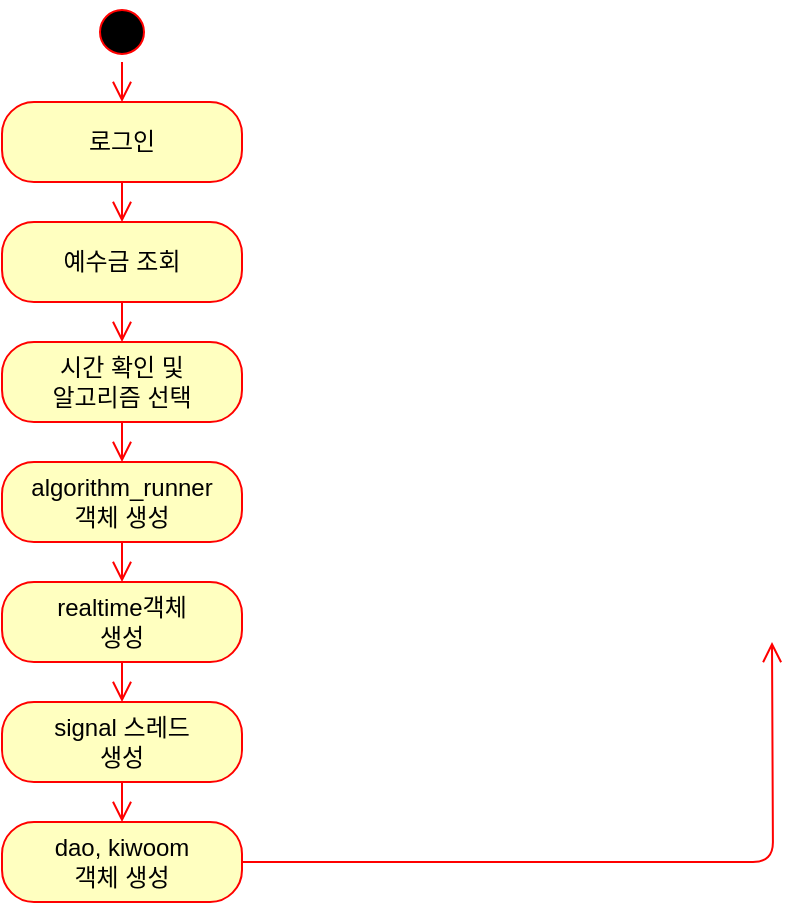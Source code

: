 <mxfile version="13.10.0" type="embed">
    <diagram id="C5RBs43oDa-KdzZeNtuy" name="Page-1">
        <mxGraphModel dx="1098" dy="638" grid="1" gridSize="10" guides="1" tooltips="1" connect="1" arrows="1" fold="1" page="1" pageScale="1" pageWidth="827" pageHeight="1169" math="0" shadow="0">
            <root>
                <mxCell id="WIyWlLk6GJQsqaUBKTNV-0"/>
                <mxCell id="WIyWlLk6GJQsqaUBKTNV-1" parent="WIyWlLk6GJQsqaUBKTNV-0"/>
                <mxCell id="30" value="" style="ellipse;html=1;shape=startState;fillColor=#000000;strokeColor=#ff0000;" vertex="1" parent="WIyWlLk6GJQsqaUBKTNV-1">
                    <mxGeometry x="70" y="240" width="30" height="30" as="geometry"/>
                </mxCell>
                <mxCell id="31" value="" style="edgeStyle=orthogonalEdgeStyle;html=1;verticalAlign=bottom;endArrow=open;endSize=8;strokeColor=#ff0000;entryX=0.5;entryY=0;entryDx=0;entryDy=0;" edge="1" source="30" parent="WIyWlLk6GJQsqaUBKTNV-1" target="32">
                    <mxGeometry relative="1" as="geometry">
                        <mxPoint x="85" y="330" as="targetPoint"/>
                    </mxGeometry>
                </mxCell>
                <mxCell id="32" value="로그인" style="rounded=1;whiteSpace=wrap;html=1;arcSize=40;fontColor=#000000;fillColor=#ffffc0;strokeColor=#ff0000;" vertex="1" parent="WIyWlLk6GJQsqaUBKTNV-1">
                    <mxGeometry x="25" y="290" width="120" height="40" as="geometry"/>
                </mxCell>
                <mxCell id="33" value="" style="edgeStyle=orthogonalEdgeStyle;html=1;verticalAlign=bottom;endArrow=open;endSize=8;strokeColor=#ff0000;entryX=0.5;entryY=0;entryDx=0;entryDy=0;" edge="1" source="32" parent="WIyWlLk6GJQsqaUBKTNV-1" target="34">
                    <mxGeometry relative="1" as="geometry">
                        <mxPoint x="120" y="490" as="targetPoint"/>
                    </mxGeometry>
                </mxCell>
                <mxCell id="34" value="예수금 조회" style="rounded=1;whiteSpace=wrap;html=1;arcSize=40;fontColor=#000000;fillColor=#ffffc0;strokeColor=#ff0000;" vertex="1" parent="WIyWlLk6GJQsqaUBKTNV-1">
                    <mxGeometry x="25" y="350" width="120" height="40" as="geometry"/>
                </mxCell>
                <mxCell id="35" value="" style="edgeStyle=orthogonalEdgeStyle;html=1;verticalAlign=bottom;endArrow=open;endSize=8;strokeColor=#ff0000;entryX=0.5;entryY=0;entryDx=0;entryDy=0;" edge="1" source="34" parent="WIyWlLk6GJQsqaUBKTNV-1" target="36">
                    <mxGeometry relative="1" as="geometry">
                        <mxPoint x="410" y="560" as="targetPoint"/>
                    </mxGeometry>
                </mxCell>
                <mxCell id="36" value="시간 확인 및&lt;br&gt;알고리즘 선택" style="rounded=1;whiteSpace=wrap;html=1;arcSize=40;fontColor=#000000;fillColor=#ffffc0;strokeColor=#ff0000;" vertex="1" parent="WIyWlLk6GJQsqaUBKTNV-1">
                    <mxGeometry x="25" y="410" width="120" height="40" as="geometry"/>
                </mxCell>
                <mxCell id="37" value="" style="edgeStyle=orthogonalEdgeStyle;html=1;verticalAlign=bottom;endArrow=open;endSize=8;strokeColor=#ff0000;entryX=0.5;entryY=0;entryDx=0;entryDy=0;" edge="1" source="36" parent="WIyWlLk6GJQsqaUBKTNV-1" target="38">
                    <mxGeometry relative="1" as="geometry">
                        <mxPoint x="80" y="540" as="targetPoint"/>
                    </mxGeometry>
                </mxCell>
                <mxCell id="38" value="algorithm_runner&lt;br&gt;객체 생성" style="rounded=1;whiteSpace=wrap;html=1;arcSize=40;fontColor=#000000;fillColor=#ffffc0;strokeColor=#ff0000;" vertex="1" parent="WIyWlLk6GJQsqaUBKTNV-1">
                    <mxGeometry x="25" y="470" width="120" height="40" as="geometry"/>
                </mxCell>
                <mxCell id="39" value="" style="edgeStyle=orthogonalEdgeStyle;html=1;verticalAlign=bottom;endArrow=open;endSize=8;strokeColor=#ff0000;entryX=0.5;entryY=0;entryDx=0;entryDy=0;" edge="1" source="38" parent="WIyWlLk6GJQsqaUBKTNV-1" target="40">
                    <mxGeometry relative="1" as="geometry">
                        <mxPoint x="410" y="560" as="targetPoint"/>
                    </mxGeometry>
                </mxCell>
                <mxCell id="40" value="realtime객체&lt;br&gt;생성" style="rounded=1;whiteSpace=wrap;html=1;arcSize=40;fontColor=#000000;fillColor=#ffffc0;strokeColor=#ff0000;" vertex="1" parent="WIyWlLk6GJQsqaUBKTNV-1">
                    <mxGeometry x="25" y="530" width="120" height="40" as="geometry"/>
                </mxCell>
                <mxCell id="41" value="" style="edgeStyle=orthogonalEdgeStyle;html=1;verticalAlign=bottom;endArrow=open;endSize=8;strokeColor=#ff0000;entryX=0.5;entryY=0;entryDx=0;entryDy=0;" edge="1" source="40" parent="WIyWlLk6GJQsqaUBKTNV-1" target="44">
                    <mxGeometry relative="1" as="geometry">
                        <mxPoint x="410" y="560" as="targetPoint"/>
                    </mxGeometry>
                </mxCell>
                <mxCell id="44" value="signal 스레드&lt;br&gt;생성" style="rounded=1;whiteSpace=wrap;html=1;arcSize=40;fontColor=#000000;fillColor=#ffffc0;strokeColor=#ff0000;" vertex="1" parent="WIyWlLk6GJQsqaUBKTNV-1">
                    <mxGeometry x="25" y="590" width="120" height="40" as="geometry"/>
                </mxCell>
                <mxCell id="45" value="" style="edgeStyle=orthogonalEdgeStyle;html=1;verticalAlign=bottom;endArrow=open;endSize=8;strokeColor=#ff0000;entryX=0.5;entryY=0;entryDx=0;entryDy=0;" edge="1" source="44" parent="WIyWlLk6GJQsqaUBKTNV-1" target="47">
                    <mxGeometry relative="1" as="geometry">
                        <mxPoint x="410" y="560" as="targetPoint"/>
                    </mxGeometry>
                </mxCell>
                <mxCell id="47" value="dao, kiwoom&lt;br&gt;객체 생성" style="rounded=1;whiteSpace=wrap;html=1;arcSize=40;fontColor=#000000;fillColor=#ffffc0;strokeColor=#ff0000;" vertex="1" parent="WIyWlLk6GJQsqaUBKTNV-1">
                    <mxGeometry x="25" y="650" width="120" height="40" as="geometry"/>
                </mxCell>
                <mxCell id="48" value="" style="edgeStyle=orthogonalEdgeStyle;html=1;verticalAlign=bottom;endArrow=open;endSize=8;strokeColor=#ff0000;" edge="1" source="47" parent="WIyWlLk6GJQsqaUBKTNV-1">
                    <mxGeometry relative="1" as="geometry">
                        <mxPoint x="410" y="560" as="targetPoint"/>
                    </mxGeometry>
                </mxCell>
            </root>
        </mxGraphModel>
    </diagram>
</mxfile>
